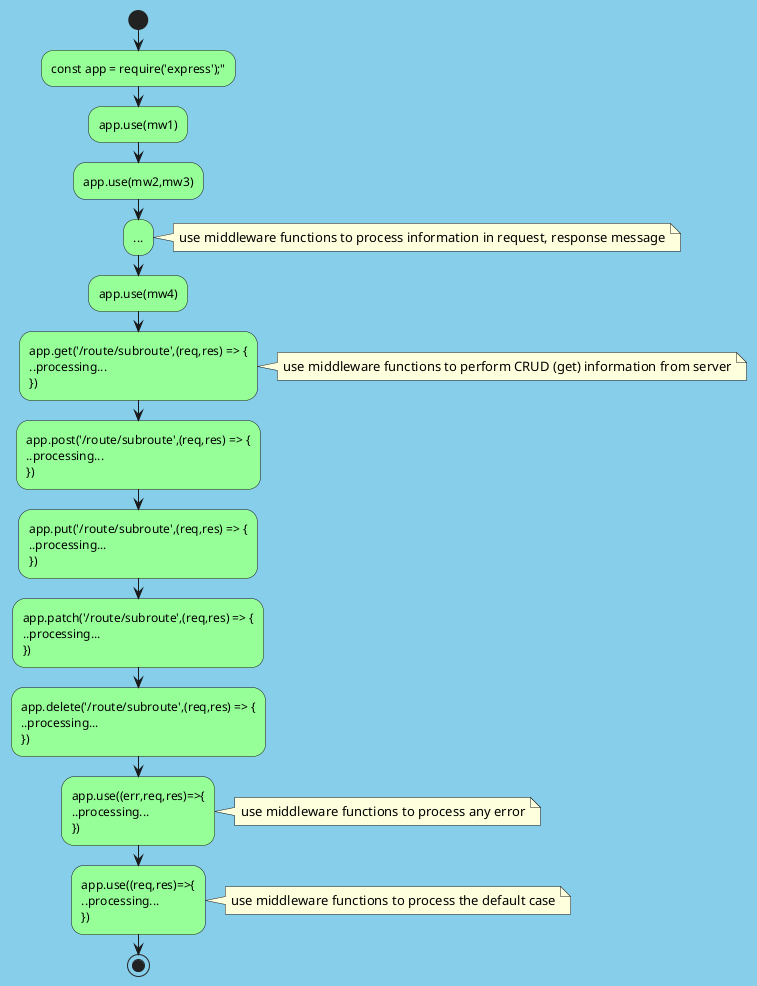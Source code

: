 @startuml express
skinparam BackgroundColor #skyblue
skinparam ActivityBackgroundColor #physical
start
:const app = require('express');";
:app.use(mw1);
:app.use(mw2,mw3);
:...;
note right
    use middleware functions to process information in request, response message
end note
:app.use(mw4);
:app.get('/route/subroute',(req,res) => {\n..processing...\n});
note right
    use middleware functions to perform CRUD (get) information from server
end note
:app.post('/route/subroute',(req,res) => {\n..processing...\n});
:app.put('/route/subroute',(req,res) => {\n..processing...\n});
:app.patch('/route/subroute',(req,res) => {\n..processing...\n});
:app.delete('/route/subroute',(req,res) => {\n..processing...\n});
:app.use((err,req,res)=>{\n..processing...\n});
note right
    use middleware functions to process any error
end note
:app.use((req,res)=>{\n..processing...\n});
note right
    use middleware functions to process the default case
end note
stop

@enduml
